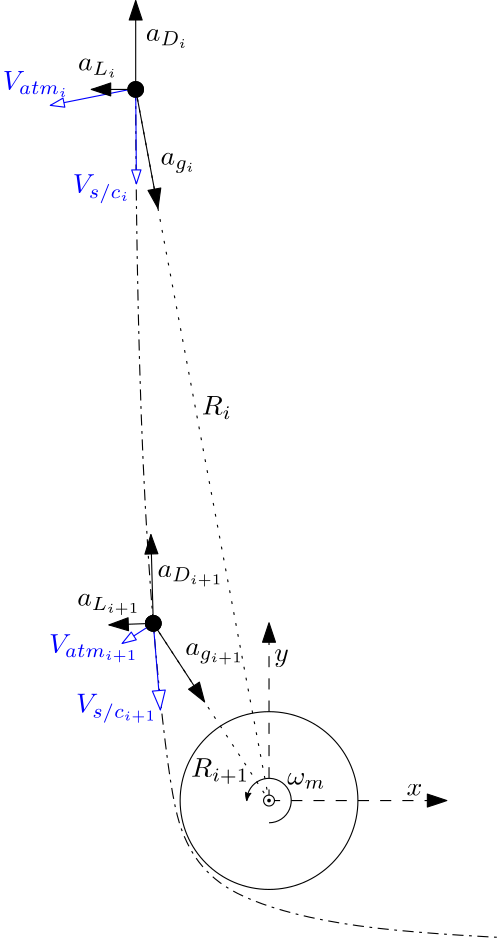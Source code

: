 <?xml version="1.0"?>
<!DOCTYPE ipe SYSTEM "ipe.dtd">
<ipe version="70107" creator="Ipe 7.1.7">
<info created="D:20150430170001" modified="D:20150501094655"/>
<ipestyle name="basic">
<symbol name="arrow/arc(spx)">
<path stroke="sym-stroke" fill="sym-stroke" pen="sym-pen">
0 0 m
-1 0.333 l
-1 -0.333 l
h
</path>
</symbol>
<symbol name="arrow/farc(spx)">
<path stroke="sym-stroke" fill="white" pen="sym-pen">
0 0 m
-1 0.333 l
-1 -0.333 l
h
</path>
</symbol>
<symbol name="arrow/ptarc(spx)">
<path stroke="sym-stroke" fill="sym-stroke" pen="sym-pen">
0 0 m
-1 0.333 l
-0.8 0 l
-1 -0.333 l
h
</path>
</symbol>
<symbol name="arrow/fptarc(spx)">
<path stroke="sym-stroke" fill="white" pen="sym-pen">
0 0 m
-1 0.333 l
-0.8 0 l
-1 -0.333 l
h
</path>
</symbol>
<symbol name="mark/circle(sx)" transformations="translations">
<path fill="sym-stroke">
0.6 0 0 0.6 0 0 e
0.4 0 0 0.4 0 0 e
</path>
</symbol>
<symbol name="mark/disk(sx)" transformations="translations">
<path fill="sym-stroke">
0.6 0 0 0.6 0 0 e
</path>
</symbol>
<symbol name="mark/fdisk(sfx)" transformations="translations">
<group>
<path fill="sym-fill">
0.5 0 0 0.5 0 0 e
</path>
<path fill="sym-stroke" fillrule="eofill">
0.6 0 0 0.6 0 0 e
0.4 0 0 0.4 0 0 e
</path>
</group>
</symbol>
<symbol name="mark/box(sx)" transformations="translations">
<path fill="sym-stroke" fillrule="eofill">
-0.6 -0.6 m
0.6 -0.6 l
0.6 0.6 l
-0.6 0.6 l
h
-0.4 -0.4 m
0.4 -0.4 l
0.4 0.4 l
-0.4 0.4 l
h
</path>
</symbol>
<symbol name="mark/square(sx)" transformations="translations">
<path fill="sym-stroke">
-0.6 -0.6 m
0.6 -0.6 l
0.6 0.6 l
-0.6 0.6 l
h
</path>
</symbol>
<symbol name="mark/fsquare(sfx)" transformations="translations">
<group>
<path fill="sym-fill">
-0.5 -0.5 m
0.5 -0.5 l
0.5 0.5 l
-0.5 0.5 l
h
</path>
<path fill="sym-stroke" fillrule="eofill">
-0.6 -0.6 m
0.6 -0.6 l
0.6 0.6 l
-0.6 0.6 l
h
-0.4 -0.4 m
0.4 -0.4 l
0.4 0.4 l
-0.4 0.4 l
h
</path>
</group>
</symbol>
<symbol name="mark/cross(sx)" transformations="translations">
<group>
<path fill="sym-stroke">
-0.43 -0.57 m
0.57 0.43 l
0.43 0.57 l
-0.57 -0.43 l
h
</path>
<path fill="sym-stroke">
-0.43 0.57 m
0.57 -0.43 l
0.43 -0.57 l
-0.57 0.43 l
h
</path>
</group>
</symbol>
<symbol name="arrow/fnormal(spx)">
<path stroke="sym-stroke" fill="white" pen="sym-pen">
0 0 m
-1 0.333 l
-1 -0.333 l
h
</path>
</symbol>
<symbol name="arrow/pointed(spx)">
<path stroke="sym-stroke" fill="sym-stroke" pen="sym-pen">
0 0 m
-1 0.333 l
-0.8 0 l
-1 -0.333 l
h
</path>
</symbol>
<symbol name="arrow/fpointed(spx)">
<path stroke="sym-stroke" fill="white" pen="sym-pen">
0 0 m
-1 0.333 l
-0.8 0 l
-1 -0.333 l
h
</path>
</symbol>
<symbol name="arrow/linear(spx)">
<path stroke="sym-stroke" pen="sym-pen">
-1 0.333 m
0 0 l
-1 -0.333 l
</path>
</symbol>
<symbol name="arrow/fdouble(spx)">
<path stroke="sym-stroke" fill="white" pen="sym-pen">
0 0 m
-1 0.333 l
-1 -0.333 l
h
-1 0 m
-2 0.333 l
-2 -0.333 l
h
</path>
</symbol>
<symbol name="arrow/double(spx)">
<path stroke="sym-stroke" fill="sym-stroke" pen="sym-pen">
0 0 m
-1 0.333 l
-1 -0.333 l
h
-1 0 m
-2 0.333 l
-2 -0.333 l
h
</path>
</symbol>
<pen name="heavier" value="0.8"/>
<pen name="fat" value="1.2"/>
<pen name="ultrafat" value="2"/>
<symbolsize name="large" value="5"/>
<symbolsize name="small" value="2"/>
<symbolsize name="tiny" value="1.1"/>
<arrowsize name="large" value="10"/>
<arrowsize name="small" value="5"/>
<arrowsize name="tiny" value="3"/>
<color name="red" value="1 0 0"/>
<color name="green" value="0 1 0"/>
<color name="blue" value="0 0 1"/>
<color name="yellow" value="1 1 0"/>
<color name="orange" value="1 0.647 0"/>
<color name="gold" value="1 0.843 0"/>
<color name="purple" value="0.627 0.125 0.941"/>
<color name="gray" value="0.745"/>
<color name="brown" value="0.647 0.165 0.165"/>
<color name="navy" value="0 0 0.502"/>
<color name="pink" value="1 0.753 0.796"/>
<color name="seagreen" value="0.18 0.545 0.341"/>
<color name="turquoise" value="0.251 0.878 0.816"/>
<color name="violet" value="0.933 0.51 0.933"/>
<color name="darkblue" value="0 0 0.545"/>
<color name="darkcyan" value="0 0.545 0.545"/>
<color name="darkgray" value="0.663"/>
<color name="darkgreen" value="0 0.392 0"/>
<color name="darkmagenta" value="0.545 0 0.545"/>
<color name="darkorange" value="1 0.549 0"/>
<color name="darkred" value="0.545 0 0"/>
<color name="lightblue" value="0.678 0.847 0.902"/>
<color name="lightcyan" value="0.878 1 1"/>
<color name="lightgray" value="0.827"/>
<color name="lightgreen" value="0.565 0.933 0.565"/>
<color name="lightyellow" value="1 1 0.878"/>
<dashstyle name="dashed" value="[4] 0"/>
<dashstyle name="dotted" value="[1 3] 0"/>
<dashstyle name="dash dotted" value="[4 2 1 2] 0"/>
<dashstyle name="dash dot dotted" value="[4 2 1 2 1 2] 0"/>
<textsize name="large" value="\large"/>
<textsize name="Large" value="\Large"/>
<textsize name="LARGE" value="\LARGE"/>
<textsize name="huge" value="\huge"/>
<textsize name="Huge" value="\Huge"/>
<textsize name="small" value="\small"/>
<textsize name="footnote" value="\footnotesize"/>
<textsize name="tiny" value="\tiny"/>
<textstyle name="center" begin="\begin{center}" end="\end{center}"/>
<textstyle name="itemize" begin="\begin{itemize}" end="\end{itemize}"/>
<textstyle name="item" begin="\begin{itemize}\item{}" end="\end{itemize}"/>
<gridsize name="4 pts" value="4"/>
<gridsize name="8 pts (~3 mm)" value="8"/>
<gridsize name="16 pts (~6 mm)" value="16"/>
<gridsize name="32 pts (~12 mm)" value="32"/>
<gridsize name="10 pts (~3.5 mm)" value="10"/>
<gridsize name="20 pts (~7 mm)" value="20"/>
<gridsize name="14 pts (~5 mm)" value="14"/>
<gridsize name="28 pts (~10 mm)" value="28"/>
<gridsize name="56 pts (~20 mm)" value="56"/>
<anglesize name="90 deg" value="90"/>
<anglesize name="60 deg" value="60"/>
<anglesize name="45 deg" value="45"/>
<anglesize name="30 deg" value="30"/>
<anglesize name="22.5 deg" value="22.5"/>
<tiling name="falling" angle="-60" step="4" width="1"/>
<tiling name="rising" angle="30" step="4" width="1"/>
</ipestyle>
<page>
<layer name="alpha"/>
<view layers="alpha" active="alpha"/>
<path layer="alpha" stroke="black">
32 0 0 32 320 256 e
</path>
<path stroke="black" dash="dashed" arrow="normal/normal">
320 256 m
384 256 l
</path>
<path stroke="black" dash="dashed" arrow="normal/normal">
320 256 m
320 320 l
</path>
<use name="mark/disk(sx)" pos="272 512" size="large" stroke="black"/>
<path stroke="black" dash="dotted">
320 256 m
272 512 l
272 512 l
</path>
<path stroke="black" arrow="normal/normal">
272 512 m
280.024 469.207 l
</path>
<path stroke="black" arrow="normal/normal">
272 512 m
272 544 l
</path>
<path stroke="black" dash="dash dotted">
272 512 m
272 480
273.256 368.256
283.472 262.582
288.9 241.83
297.839 228.741
313.483 218.844
353.07 208.947
403.513 206.712
403.513 206.712 c
</path>
<use name="mark/disk(sx)" pos="278.33 319.787" size="large" stroke="black"/>
<path stroke="black" dash="dotted">
278.33 319.787 m
320 256 l
320 256 l
</path>
<text matrix="1 0 0 1 -12.3671 -14.5721" transformations="translations" pos="288 544" stroke="black" type="label" width="15.434" height="4.29" depth="2.49" valign="baseline">$a_{D_i}$</text>
<text matrix="1 0 0 1 -2.45581 -0.982326" transformations="translations" pos="283.428 485.873" stroke="black" type="label" width="12.807" height="4.29" depth="2.85" valign="baseline">$a_{g_i}$</text>
<text matrix="1 0 0 1 -2.21023 -1.22791" transformations="translations" pos="253.467 520.009" stroke="black" type="label" width="14.386" height="4.29" depth="2.49" valign="baseline">$a_{L_i}$</text>
<path matrix="0.999396 0.0347518 -0.0347518 0.999396 24.287 -201.356" stroke="black" arrow="normal/normal">
272 512 m
256 512 l
</path>
<path matrix="0.999638 0.0269113 -0.0269113 0.999638 20.2067 -199.348" stroke="black" arrow="normal/normal">
272 512 m
272 544 l
</path>
<path stroke="black" arrow="normal/normal">
278.33 319.787 m
296.81 291.498 l
</path>
<text matrix="1 0 0 1 6.38545 -177.555" transformations="translations" pos="283.428 485.873" stroke="black" type="label" width="21.317" height="4.29" depth="3.32" valign="baseline">$a_{g_{i+1}}$</text>
<text matrix="1 0 0 1 -8.1927 -207.6" transformations="translations" pos="288 544" stroke="black" type="label" width="23.944" height="4.29" depth="3.32" valign="baseline">$a_{D_{i+1}}$</text>
<text matrix="1 0 0 1 -2.50831 -193.879" transformations="translations" pos="253.467 520.009" stroke="black" type="label" width="22.896" height="4.29" depth="3.32" valign="baseline">$a_{L_{i+1}}$</text>
<text matrix="1 0 0 1 6.87628 -7.12186" transformations="translations" pos="362.609 264.91" stroke="black" type="label" width="5.694" height="4.289" depth="0" valign="baseline">$x$</text>
<text matrix="1 0 -0 1 -7.12186 -6.6307" transformations="translations" pos="328.964 312.799" stroke="black" type="label" width="5.242" height="4.297" depth="1.93" valign="baseline">$y$</text>
<path stroke="black" fill="white">
1.96366 0 0 1.96366 320 256 e
</path>
<use name="mark/disk(sx)" pos="320 256" size="tiny" stroke="black"/>
<path stroke="black" arrow="ptarc/tiny">
320 248 m
8 0 0 8 320 256 312 256 a
</path>
<text matrix="1 0 0 1 22.5876 5.69672" transformations="translations" pos="304 256" stroke="black" type="label" width="13.769" height="4.294" depth="1.49" valign="baseline">$\omega_m$</text>
<path stroke="blue" arrow="fnormal/normal">
278.33 319.787 m
280.899 288.614 l
</path>
<path matrix="1 0 0 1 0 0.435229" stroke="blue" arrow="fnormal/small">
272 512 m
272.268 477.596 l
</path>
<text matrix="1 0 0 1 -7.74541 -13.6785" transformations="translations" pos="257.057 488.309" stroke="blue" type="label" width="20.868" height="6.81" depth="3.54" valign="baseline">$V_{s/c_i}$</text>
<text matrix="0.99778 -0.0665935 0.0665935 0.99778 -38.4997 -182.462" transformations="translations" pos="257.057 488.309" stroke="blue" type="label" width="29.378" height="6.813" depth="3.62" valign="baseline">$V_{s/c_{i+1}}$</text>
<path stroke="blue" arrow="fnormal/small">
272 512.435 m
241.255 506.264 l
</path>
<path stroke="black" arrow="normal/normal">
272 512 m
256 512 l
</path>
<use name="mark/disk(sx)" pos="278.33 319.787" size="large" stroke="black"/>
<use name="mark/disk(sx)" pos="272 512" size="large" stroke="black"/>
<path matrix="0.547197 0 0 0.547197 126.029 144.801" stroke="blue" arrow="fnormal/small">
278.33 319.787 m
257.827 306.55 l
</path>
<use name="mark/disk(sx)" pos="278.33 319.787" size="large" stroke="black"/>
<text matrix="1 0 0 1 -6.99971 -2.92307" transformations="translations" pos="231.151 514.685" stroke="blue" type="label" width="23.866" height="6.808" depth="2.49" valign="baseline">$V_{atm_i}$</text>
<text matrix="1 0 0 1 9.61253 -205.619" transformations="translations" pos="231.151 514.685" stroke="blue" type="label" width="32.376" height="6.809" depth="3.32" valign="baseline">$V_{atm_{i+1}}$</text>
<text matrix="1 0 0 1 -1.24114 -12.6285" transformations="translations" pos="296.967 407.42" stroke="black" type="label" width="10.881" height="6.812" depth="1.49" valign="baseline">$R_i$</text>
<text matrix="0.993033 0.117838 -0.117838 0.993033 45.003 -175.183" transformations="translations" pos="296.967 407.42" stroke="black" type="label" width="20.969" height="6.812" depth="2.32" valign="baseline">$R_{i+1}$</text>
</page>
</ipe>
